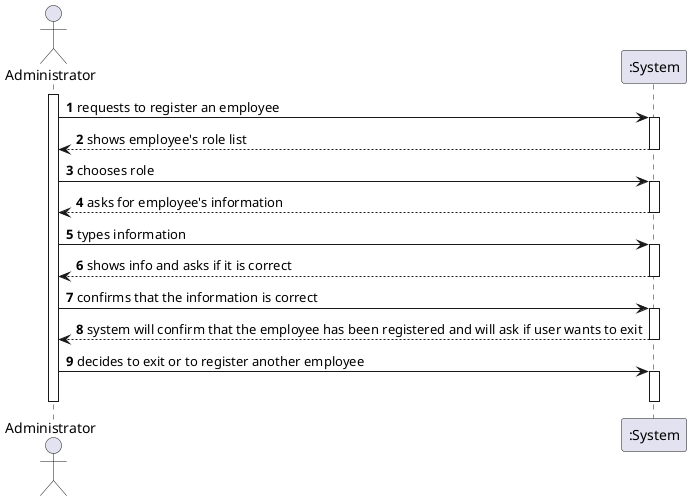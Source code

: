 @startuml

autonumber
actor "Administrator" as ADM
activate ADM

ADM -> ":System" : requests to register an employee

activate ":System"
":System" --> ADM : shows employee's role list
deactivate ":System"

ADM -> ":System" : chooses role

activate ":System"
":System" --> ADM : asks for employee's information
deactivate ":System"

ADM -> ":System" : types information

activate ":System"
":System" --> ADM : shows info and asks if it is correct
deactivate ":System"

ADM -> ":System" : confirms that the information is correct

activate ":System"
":System" --> ADM : system will confirm that the employee has been registered and will ask if user wants to exit
deactivate ":System"

ADM -> ":System" : decides to exit or to register another employee
activate ":System"
deactivate ":System"
deactivate ADM

@enduml
